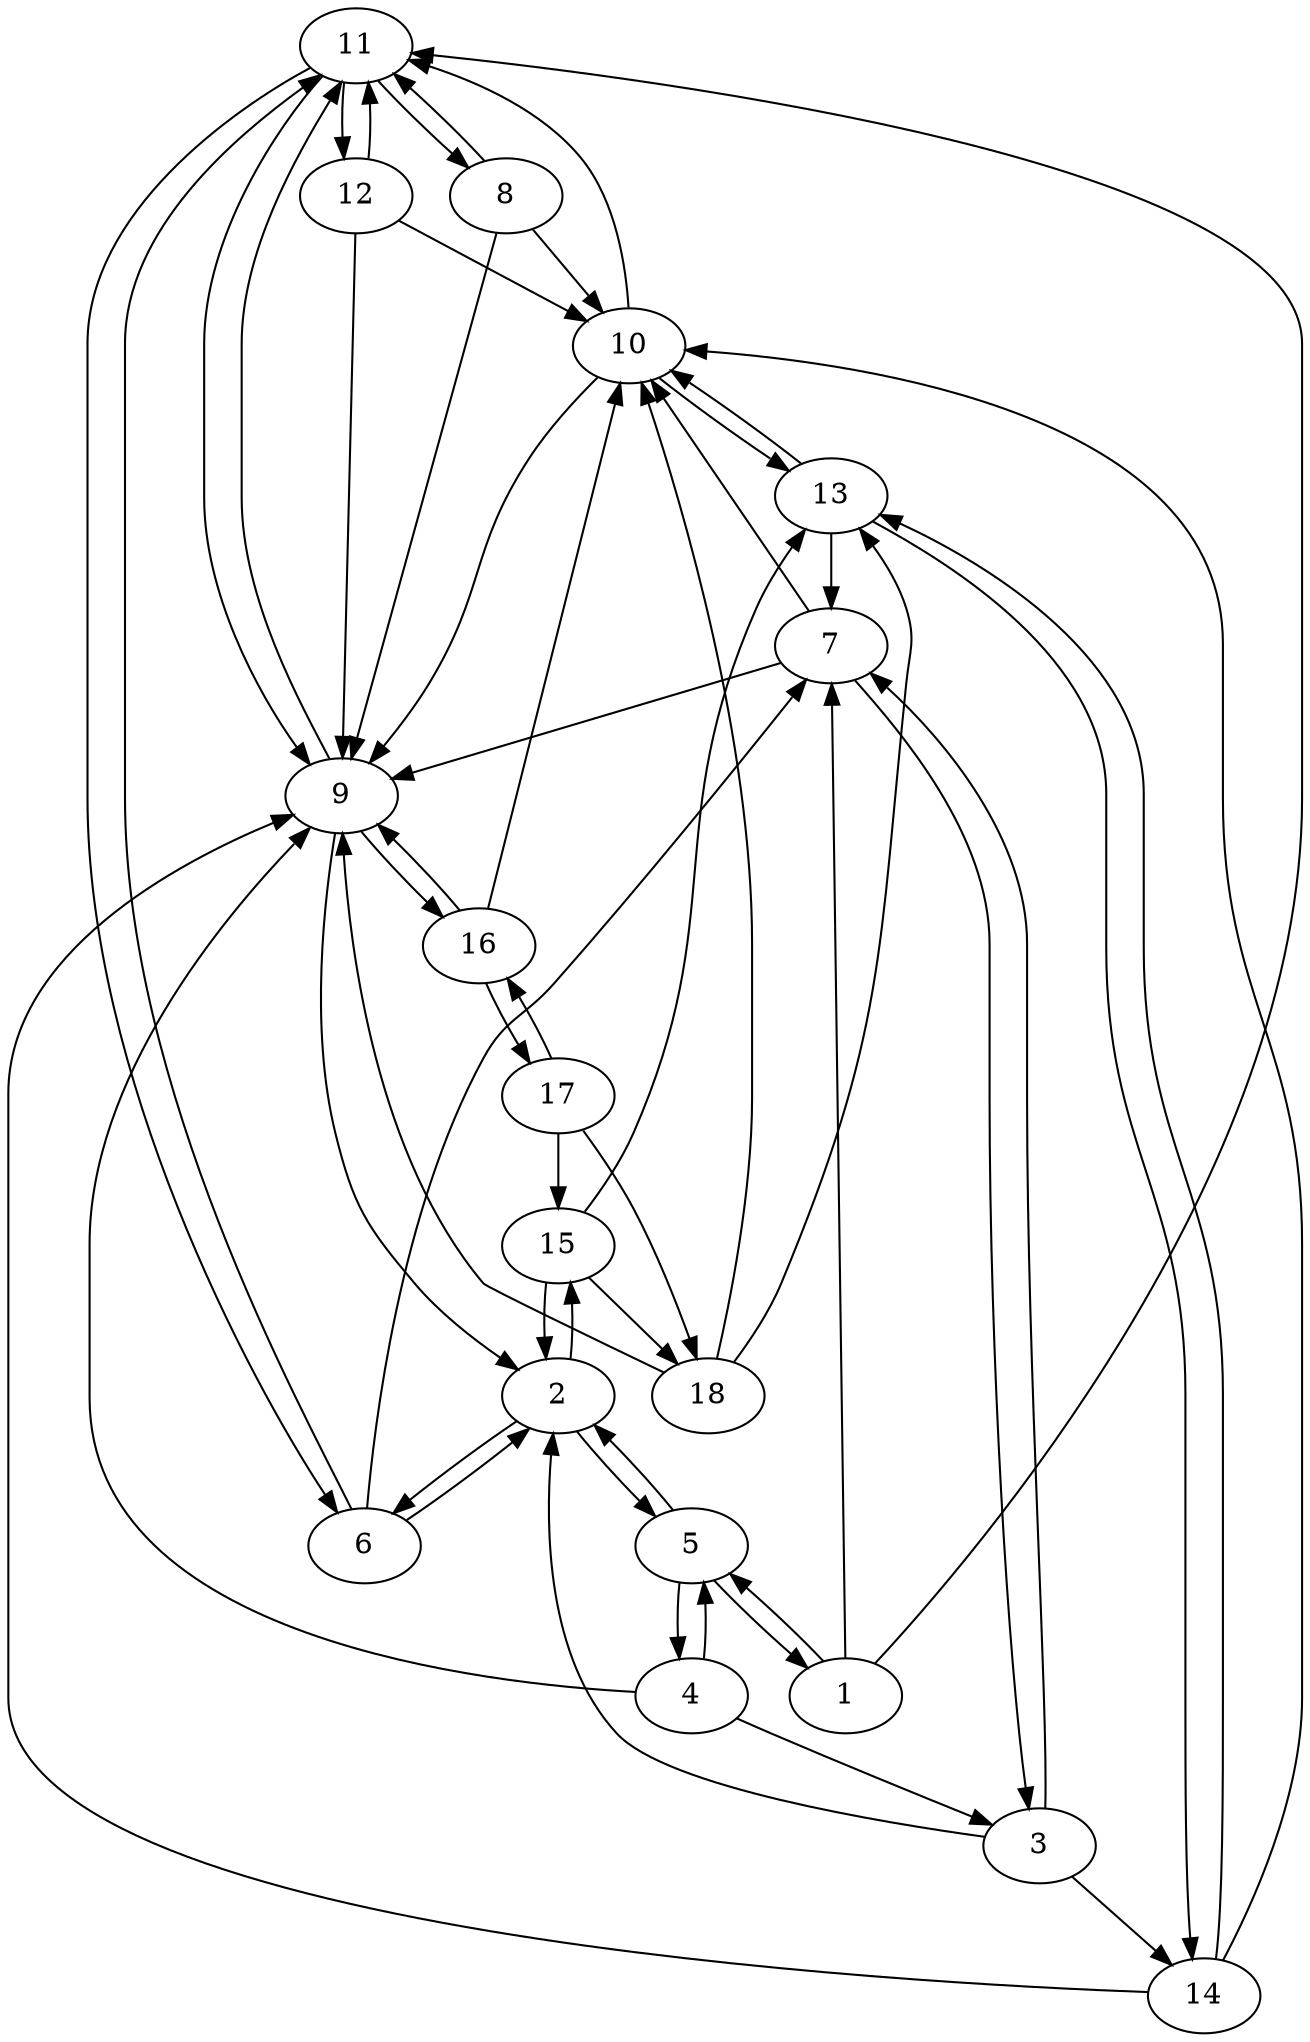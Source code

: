 strict digraph  {
	11 -> 12;
	11 -> 6;
	11 -> 9;
	11 -> 8;
	10 -> 13;
	10 -> 11;
	10 -> 9;
	13 -> 10;
	13 -> 14;
	13 -> 7;
	12 -> 10;
	12 -> 11;
	12 -> 9;
	15 -> 13;
	15 -> 2;
	15 -> 18;
	14 -> 10;
	14 -> 13;
	14 -> 9;
	17 -> 16;
	17 -> 18;
	17 -> 15;
	16 -> 10;
	16 -> 17;
	16 -> 9;
	18 -> 10;
	18 -> 13;
	18 -> 9;
	1 -> 5;
	1 -> 11;
	1 -> 7;
	3 -> 2;
	3 -> 14;
	3 -> 7;
	2 -> 5;
	2 -> 15;
	2 -> 6;
	5 -> 2;
	5 -> 4;
	5 -> 1;
	4 -> 3;
	4 -> 5;
	4 -> 9;
	7 -> 10;
	7 -> 3;
	7 -> 9;
	6 -> 2;
	6 -> 11;
	6 -> 7;
	9 -> 2;
	9 -> 16;
	9 -> 11;
	8 -> 10;
	8 -> 11;
	8 -> 9;
}
